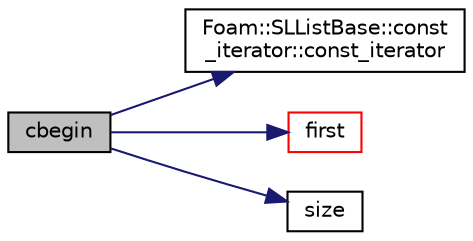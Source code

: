 digraph "cbegin"
{
  bgcolor="transparent";
  edge [fontname="Helvetica",fontsize="10",labelfontname="Helvetica",labelfontsize="10"];
  node [fontname="Helvetica",fontsize="10",shape=record];
  rankdir="LR";
  Node1 [label="cbegin",height=0.2,width=0.4,color="black", fillcolor="grey75", style="filled", fontcolor="black"];
  Node1 -> Node2 [color="midnightblue",fontsize="10",style="solid",fontname="Helvetica"];
  Node2 [label="Foam::SLListBase::const\l_iterator::const_iterator",height=0.2,width=0.4,color="black",URL="$a00348.html#afb4869ae2a477fdd964888e508aa1f1e",tooltip="Construct for a given SLListBase and link. "];
  Node1 -> Node3 [color="midnightblue",fontsize="10",style="solid",fontname="Helvetica"];
  Node3 [label="first",height=0.2,width=0.4,color="red",URL="$a02349.html#a1169ac22f32783604bc1556da64b391d",tooltip="Return first entry. "];
  Node1 -> Node4 [color="midnightblue",fontsize="10",style="solid",fontname="Helvetica"];
  Node4 [label="size",height=0.2,width=0.4,color="black",URL="$a02349.html#a723361dc2020160f5492e8fe2d09fa44",tooltip="Return number of elements in list. "];
}
